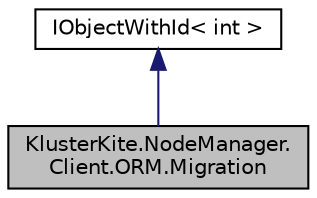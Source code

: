 digraph "KlusterKite.NodeManager.Client.ORM.Migration"
{
  edge [fontname="Helvetica",fontsize="10",labelfontname="Helvetica",labelfontsize="10"];
  node [fontname="Helvetica",fontsize="10",shape=record];
  Node3 [label="KlusterKite.NodeManager.\lClient.ORM.Migration",height=0.2,width=0.4,color="black", fillcolor="grey75", style="filled", fontcolor="black"];
  Node4 -> Node3 [dir="back",color="midnightblue",fontsize="10",style="solid",fontname="Helvetica"];
  Node4 [label="IObjectWithId\< int \>",height=0.2,width=0.4,color="black", fillcolor="white", style="filled",URL="$interface_kluster_kite_1_1_data_1_1_c_r_u_d_1_1_i_object_with_id.html"];
}
